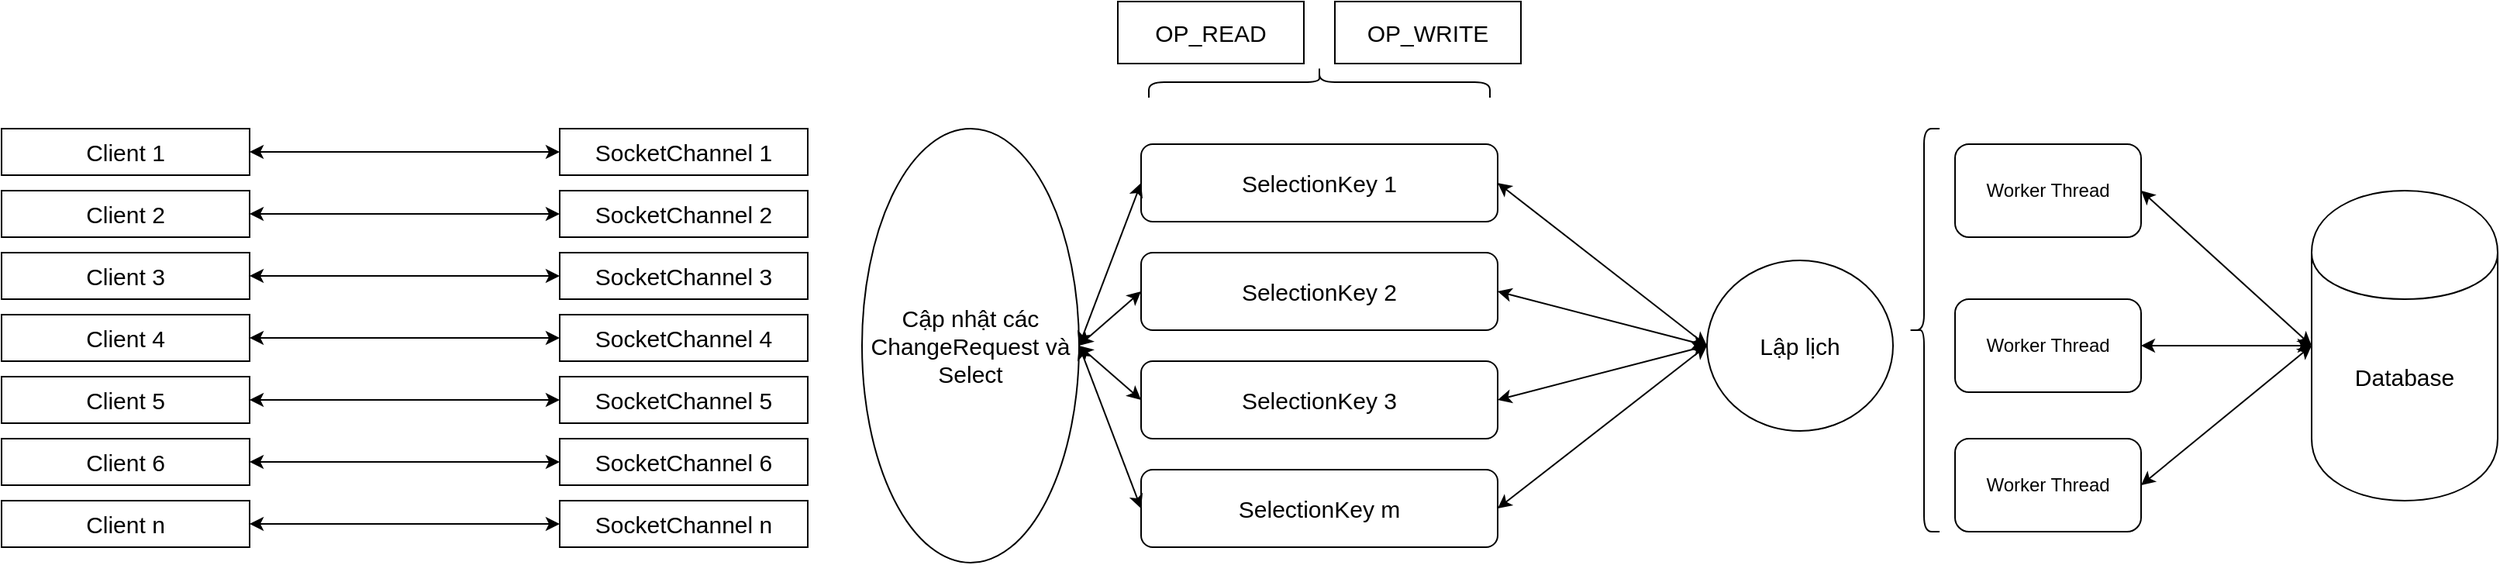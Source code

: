 <mxfile version="12.9.9" type="device"><diagram id="myXGVCBsPfjX8X18-X4O" name="Page-1"><mxGraphModel dx="790" dy="534" grid="1" gridSize="10" guides="1" tooltips="1" connect="1" arrows="1" fold="1" page="1" pageScale="1" pageWidth="850" pageHeight="1100" math="0" shadow="0"><root><mxCell id="0"/><mxCell id="1" parent="0"/><mxCell id="rBebe_0aW2wE7ifxzyRG-1" value="Cập nhật các ChangeRequest và Select" style="ellipse;whiteSpace=wrap;html=1;fontSize=15;labelPosition=center;verticalLabelPosition=middle;align=center;verticalAlign=middle;" parent="1" vertex="1"><mxGeometry x="575" y="640" width="140" height="280" as="geometry"/></mxCell><mxCell id="rBebe_0aW2wE7ifxzyRG-4" value="Client 1" style="rounded=0;whiteSpace=wrap;html=1;fontSize=15;labelPosition=center;verticalLabelPosition=middle;align=center;verticalAlign=middle;" parent="1" vertex="1"><mxGeometry x="20" y="640" width="160" height="30" as="geometry"/></mxCell><mxCell id="rBebe_0aW2wE7ifxzyRG-5" value="Client 2" style="rounded=0;whiteSpace=wrap;html=1;fontSize=15;labelPosition=center;verticalLabelPosition=middle;align=center;verticalAlign=middle;" parent="1" vertex="1"><mxGeometry x="20" y="680" width="160" height="30" as="geometry"/></mxCell><mxCell id="rBebe_0aW2wE7ifxzyRG-6" value="Client 3" style="rounded=0;whiteSpace=wrap;html=1;fontSize=15;labelPosition=center;verticalLabelPosition=middle;align=center;verticalAlign=middle;" parent="1" vertex="1"><mxGeometry x="20" y="720" width="160" height="30" as="geometry"/></mxCell><mxCell id="rBebe_0aW2wE7ifxzyRG-7" value="Client 4" style="rounded=0;whiteSpace=wrap;html=1;fontSize=15;labelPosition=center;verticalLabelPosition=middle;align=center;verticalAlign=middle;" parent="1" vertex="1"><mxGeometry x="20" y="760" width="160" height="30" as="geometry"/></mxCell><mxCell id="rBebe_0aW2wE7ifxzyRG-8" value="Client 5" style="rounded=0;whiteSpace=wrap;html=1;fontSize=15;labelPosition=center;verticalLabelPosition=middle;align=center;verticalAlign=middle;" parent="1" vertex="1"><mxGeometry x="20" y="800" width="160" height="30" as="geometry"/></mxCell><mxCell id="rBebe_0aW2wE7ifxzyRG-9" value="Client 6" style="rounded=0;whiteSpace=wrap;html=1;fontSize=15;labelPosition=center;verticalLabelPosition=middle;align=center;verticalAlign=middle;" parent="1" vertex="1"><mxGeometry x="20" y="840" width="160" height="30" as="geometry"/></mxCell><mxCell id="rBebe_0aW2wE7ifxzyRG-10" value="Client n" style="rounded=0;whiteSpace=wrap;html=1;fontSize=15;labelPosition=center;verticalLabelPosition=middle;align=center;verticalAlign=middle;" parent="1" vertex="1"><mxGeometry x="20" y="880" width="160" height="30" as="geometry"/></mxCell><mxCell id="rBebe_0aW2wE7ifxzyRG-11" value="SelectionKey 1" style="rounded=1;whiteSpace=wrap;html=1;fontSize=15;labelPosition=center;verticalLabelPosition=middle;align=center;verticalAlign=middle;" parent="1" vertex="1"><mxGeometry x="755" y="650" width="230" height="50" as="geometry"/></mxCell><mxCell id="rBebe_0aW2wE7ifxzyRG-12" value="&lt;span style=&quot;font-size: 15px;&quot;&gt;SelectionKey 2&lt;/span&gt;" style="rounded=1;whiteSpace=wrap;html=1;fontSize=15;labelPosition=center;verticalLabelPosition=middle;align=center;verticalAlign=middle;" parent="1" vertex="1"><mxGeometry x="755" y="720" width="230" height="50" as="geometry"/></mxCell><mxCell id="rBebe_0aW2wE7ifxzyRG-13" value="&lt;span style=&quot;font-size: 15px;&quot;&gt;SelectionKey m&lt;/span&gt;" style="rounded=1;whiteSpace=wrap;html=1;fontSize=15;labelPosition=center;verticalLabelPosition=middle;align=center;verticalAlign=middle;" parent="1" vertex="1"><mxGeometry x="755" y="860" width="230" height="50" as="geometry"/></mxCell><mxCell id="rBebe_0aW2wE7ifxzyRG-14" value="&lt;span style=&quot;font-size: 15px;&quot;&gt;SelectionKey 3&lt;/span&gt;" style="rounded=1;whiteSpace=wrap;html=1;fontSize=15;labelPosition=center;verticalLabelPosition=middle;align=center;verticalAlign=middle;" parent="1" vertex="1"><mxGeometry x="755" y="790" width="230" height="50" as="geometry"/></mxCell><mxCell id="rBebe_0aW2wE7ifxzyRG-26" value="" style="endArrow=classic;startArrow=classic;html=1;exitX=1;exitY=0.5;exitDx=0;exitDy=0;entryX=0;entryY=0.5;entryDx=0;entryDy=0;fontSize=15;labelPosition=center;verticalLabelPosition=middle;align=center;verticalAlign=middle;" parent="1" source="rBebe_0aW2wE7ifxzyRG-1" target="rBebe_0aW2wE7ifxzyRG-11" edge="1"><mxGeometry width="50" height="50" relative="1" as="geometry"><mxPoint x="705" y="670" as="sourcePoint"/><mxPoint x="755" y="620" as="targetPoint"/></mxGeometry></mxCell><mxCell id="rBebe_0aW2wE7ifxzyRG-27" value="" style="endArrow=classic;startArrow=classic;html=1;entryX=0;entryY=0.5;entryDx=0;entryDy=0;exitX=1;exitY=0.5;exitDx=0;exitDy=0;fontSize=15;labelPosition=center;verticalLabelPosition=middle;align=center;verticalAlign=middle;" parent="1" source="rBebe_0aW2wE7ifxzyRG-1" target="rBebe_0aW2wE7ifxzyRG-12" edge="1"><mxGeometry width="50" height="50" relative="1" as="geometry"><mxPoint x="685" y="975" as="sourcePoint"/><mxPoint x="715" y="860" as="targetPoint"/></mxGeometry></mxCell><mxCell id="rBebe_0aW2wE7ifxzyRG-28" value="" style="endArrow=classic;startArrow=classic;html=1;entryX=0;entryY=0.5;entryDx=0;entryDy=0;exitX=1;exitY=0.5;exitDx=0;exitDy=0;fontSize=15;labelPosition=center;verticalLabelPosition=middle;align=center;verticalAlign=middle;" parent="1" source="rBebe_0aW2wE7ifxzyRG-1" target="rBebe_0aW2wE7ifxzyRG-14" edge="1"><mxGeometry width="50" height="50" relative="1" as="geometry"><mxPoint x="725.0" y="790" as="sourcePoint"/><mxPoint x="765" y="755" as="targetPoint"/></mxGeometry></mxCell><mxCell id="rBebe_0aW2wE7ifxzyRG-29" value="" style="endArrow=classic;startArrow=classic;html=1;entryX=0;entryY=0.5;entryDx=0;entryDy=0;exitX=1;exitY=0.5;exitDx=0;exitDy=0;fontSize=15;labelPosition=center;verticalLabelPosition=middle;align=center;verticalAlign=middle;" parent="1" source="rBebe_0aW2wE7ifxzyRG-1" target="rBebe_0aW2wE7ifxzyRG-13" edge="1"><mxGeometry width="50" height="50" relative="1" as="geometry"><mxPoint x="695.0" y="945" as="sourcePoint"/><mxPoint x="735" y="910" as="targetPoint"/></mxGeometry></mxCell><mxCell id="rBebe_0aW2wE7ifxzyRG-32" value="SocketChannel 1" style="rounded=0;whiteSpace=wrap;html=1;fontSize=15;labelPosition=center;verticalLabelPosition=middle;align=center;verticalAlign=middle;" parent="1" vertex="1"><mxGeometry x="380" y="640" width="160" height="30" as="geometry"/></mxCell><mxCell id="rBebe_0aW2wE7ifxzyRG-33" value="SocketChannel 2" style="rounded=0;whiteSpace=wrap;html=1;fontSize=15;labelPosition=center;verticalLabelPosition=middle;align=center;verticalAlign=middle;" parent="1" vertex="1"><mxGeometry x="380" y="680" width="160" height="30" as="geometry"/></mxCell><mxCell id="rBebe_0aW2wE7ifxzyRG-34" value="SocketChannel 3" style="rounded=0;whiteSpace=wrap;html=1;fontSize=15;labelPosition=center;verticalLabelPosition=middle;align=center;verticalAlign=middle;" parent="1" vertex="1"><mxGeometry x="380" y="720" width="160" height="30" as="geometry"/></mxCell><mxCell id="rBebe_0aW2wE7ifxzyRG-35" value="SocketChannel 4" style="rounded=0;whiteSpace=wrap;html=1;fontSize=15;labelPosition=center;verticalLabelPosition=middle;align=center;verticalAlign=middle;" parent="1" vertex="1"><mxGeometry x="380" y="760" width="160" height="30" as="geometry"/></mxCell><mxCell id="rBebe_0aW2wE7ifxzyRG-36" value="SocketChannel 5" style="rounded=0;whiteSpace=wrap;html=1;fontSize=15;labelPosition=center;verticalLabelPosition=middle;align=center;verticalAlign=middle;" parent="1" vertex="1"><mxGeometry x="380" y="800" width="160" height="30" as="geometry"/></mxCell><mxCell id="rBebe_0aW2wE7ifxzyRG-37" value="SocketChannel 6" style="rounded=0;whiteSpace=wrap;html=1;fontSize=15;labelPosition=center;verticalLabelPosition=middle;align=center;verticalAlign=middle;" parent="1" vertex="1"><mxGeometry x="380" y="840" width="160" height="30" as="geometry"/></mxCell><mxCell id="rBebe_0aW2wE7ifxzyRG-38" value="SocketChannel n" style="rounded=0;whiteSpace=wrap;html=1;fontSize=15;labelPosition=center;verticalLabelPosition=middle;align=center;verticalAlign=middle;" parent="1" vertex="1"><mxGeometry x="380" y="880" width="160" height="30" as="geometry"/></mxCell><mxCell id="rBebe_0aW2wE7ifxzyRG-39" value="" style="endArrow=classic;startArrow=classic;html=1;exitX=1;exitY=0.5;exitDx=0;exitDy=0;entryX=0;entryY=0.5;entryDx=0;entryDy=0;fontSize=15;labelPosition=center;verticalLabelPosition=middle;align=center;verticalAlign=middle;" parent="1" source="rBebe_0aW2wE7ifxzyRG-4" target="rBebe_0aW2wE7ifxzyRG-32" edge="1"><mxGeometry width="50" height="50" relative="1" as="geometry"><mxPoint x="230" y="690" as="sourcePoint"/><mxPoint x="280" y="640" as="targetPoint"/></mxGeometry></mxCell><mxCell id="rBebe_0aW2wE7ifxzyRG-40" value="" style="endArrow=classic;startArrow=classic;html=1;exitX=1;exitY=0.5;exitDx=0;exitDy=0;entryX=0;entryY=0.5;entryDx=0;entryDy=0;fontSize=15;labelPosition=center;verticalLabelPosition=middle;align=center;verticalAlign=middle;" parent="1" source="rBebe_0aW2wE7ifxzyRG-5" target="rBebe_0aW2wE7ifxzyRG-33" edge="1"><mxGeometry width="50" height="50" relative="1" as="geometry"><mxPoint x="180" y="710" as="sourcePoint"/><mxPoint x="380.0" y="710" as="targetPoint"/></mxGeometry></mxCell><mxCell id="rBebe_0aW2wE7ifxzyRG-41" value="" style="endArrow=classic;startArrow=classic;html=1;exitX=1;exitY=0.5;exitDx=0;exitDy=0;entryX=0;entryY=0.5;entryDx=0;entryDy=0;fontSize=15;labelPosition=center;verticalLabelPosition=middle;align=center;verticalAlign=middle;" parent="1" source="rBebe_0aW2wE7ifxzyRG-6" target="rBebe_0aW2wE7ifxzyRG-34" edge="1"><mxGeometry width="50" height="50" relative="1" as="geometry"><mxPoint x="210" y="744.41" as="sourcePoint"/><mxPoint x="410.0" y="744.41" as="targetPoint"/></mxGeometry></mxCell><mxCell id="rBebe_0aW2wE7ifxzyRG-42" value="" style="endArrow=classic;startArrow=classic;html=1;exitX=1;exitY=0.5;exitDx=0;exitDy=0;entryX=0;entryY=0.5;entryDx=0;entryDy=0;fontSize=15;labelPosition=center;verticalLabelPosition=middle;align=center;verticalAlign=middle;" parent="1" source="rBebe_0aW2wE7ifxzyRG-7" target="rBebe_0aW2wE7ifxzyRG-35" edge="1"><mxGeometry width="50" height="50" relative="1" as="geometry"><mxPoint x="190" y="798.82" as="sourcePoint"/><mxPoint x="390.0" y="798.82" as="targetPoint"/></mxGeometry></mxCell><mxCell id="rBebe_0aW2wE7ifxzyRG-43" value="" style="endArrow=classic;startArrow=classic;html=1;exitX=1;exitY=0.5;exitDx=0;exitDy=0;entryX=0;entryY=0.5;entryDx=0;entryDy=0;fontSize=15;labelPosition=center;verticalLabelPosition=middle;align=center;verticalAlign=middle;" parent="1" source="rBebe_0aW2wE7ifxzyRG-8" target="rBebe_0aW2wE7ifxzyRG-36" edge="1"><mxGeometry width="50" height="50" relative="1" as="geometry"><mxPoint x="210" y="814.41" as="sourcePoint"/><mxPoint x="340" y="850" as="targetPoint"/></mxGeometry></mxCell><mxCell id="rBebe_0aW2wE7ifxzyRG-44" value="" style="endArrow=classic;startArrow=classic;html=1;exitX=1;exitY=0.5;exitDx=0;exitDy=0;entryX=0;entryY=0.5;entryDx=0;entryDy=0;fontSize=15;labelPosition=center;verticalLabelPosition=middle;align=center;verticalAlign=middle;" parent="1" source="rBebe_0aW2wE7ifxzyRG-9" target="rBebe_0aW2wE7ifxzyRG-37" edge="1"><mxGeometry width="50" height="50" relative="1" as="geometry"><mxPoint x="180" y="880" as="sourcePoint"/><mxPoint x="380.0" y="880" as="targetPoint"/></mxGeometry></mxCell><mxCell id="rBebe_0aW2wE7ifxzyRG-45" value="" style="endArrow=classic;startArrow=classic;html=1;exitX=1;exitY=0.5;exitDx=0;exitDy=0;entryX=0;entryY=0.5;entryDx=0;entryDy=0;fontSize=15;labelPosition=center;verticalLabelPosition=middle;align=center;verticalAlign=middle;" parent="1" source="rBebe_0aW2wE7ifxzyRG-10" target="rBebe_0aW2wE7ifxzyRG-38" edge="1"><mxGeometry width="50" height="50" relative="1" as="geometry"><mxPoint x="190" y="920" as="sourcePoint"/><mxPoint x="390.0" y="920" as="targetPoint"/></mxGeometry></mxCell><mxCell id="rBebe_0aW2wE7ifxzyRG-46" value="" style="shape=curlyBracket;whiteSpace=wrap;html=1;rounded=1;rotation=90;fontSize=15;labelPosition=center;verticalLabelPosition=middle;align=center;verticalAlign=middle;" parent="1" vertex="1"><mxGeometry x="860" y="500" width="20" height="220" as="geometry"/></mxCell><mxCell id="rBebe_0aW2wE7ifxzyRG-47" value="OP_READ" style="rounded=0;whiteSpace=wrap;html=1;fontSize=15;labelPosition=center;verticalLabelPosition=middle;align=center;verticalAlign=middle;" parent="1" vertex="1"><mxGeometry x="740" y="558" width="120" height="40" as="geometry"/></mxCell><mxCell id="rBebe_0aW2wE7ifxzyRG-48" value="OP_WRITE" style="rounded=0;whiteSpace=wrap;html=1;fontSize=15;labelPosition=center;verticalLabelPosition=middle;align=center;verticalAlign=middle;" parent="1" vertex="1"><mxGeometry x="880" y="558" width="120" height="40" as="geometry"/></mxCell><mxCell id="rBebe_0aW2wE7ifxzyRG-49" value="Lập lịch" style="ellipse;whiteSpace=wrap;html=1;fontSize=15;labelPosition=center;verticalLabelPosition=middle;align=center;verticalAlign=middle;" parent="1" vertex="1"><mxGeometry x="1120" y="725" width="120" height="110" as="geometry"/></mxCell><mxCell id="rBebe_0aW2wE7ifxzyRG-50" value="" style="endArrow=classic;startArrow=classic;html=1;exitX=1;exitY=0.5;exitDx=0;exitDy=0;entryX=0;entryY=0.5;entryDx=0;entryDy=0;fontSize=15;labelPosition=center;verticalLabelPosition=middle;align=center;verticalAlign=middle;" parent="1" source="rBebe_0aW2wE7ifxzyRG-11" target="rBebe_0aW2wE7ifxzyRG-49" edge="1"><mxGeometry width="50" height="50" relative="1" as="geometry"><mxPoint x="1030" y="720" as="sourcePoint"/><mxPoint x="1080" y="670" as="targetPoint"/></mxGeometry></mxCell><mxCell id="rBebe_0aW2wE7ifxzyRG-51" value="" style="endArrow=classic;startArrow=classic;html=1;exitX=1;exitY=0.5;exitDx=0;exitDy=0;entryX=0;entryY=0.5;entryDx=0;entryDy=0;fontSize=15;labelPosition=center;verticalLabelPosition=middle;align=center;verticalAlign=middle;" parent="1" source="rBebe_0aW2wE7ifxzyRG-12" target="rBebe_0aW2wE7ifxzyRG-49" edge="1"><mxGeometry width="50" height="50" relative="1" as="geometry"><mxPoint x="995" y="775" as="sourcePoint"/><mxPoint x="1130" y="880" as="targetPoint"/></mxGeometry></mxCell><mxCell id="rBebe_0aW2wE7ifxzyRG-52" value="" style="endArrow=classic;startArrow=classic;html=1;exitX=1;exitY=0.5;exitDx=0;exitDy=0;entryX=0;entryY=0.5;entryDx=0;entryDy=0;fontSize=15;labelPosition=center;verticalLabelPosition=middle;align=center;verticalAlign=middle;" parent="1" source="rBebe_0aW2wE7ifxzyRG-14" target="rBebe_0aW2wE7ifxzyRG-49" edge="1"><mxGeometry width="50" height="50" relative="1" as="geometry"><mxPoint x="1010" y="825" as="sourcePoint"/><mxPoint x="1145" y="860" as="targetPoint"/></mxGeometry></mxCell><mxCell id="rBebe_0aW2wE7ifxzyRG-54" value="" style="endArrow=classic;startArrow=classic;html=1;exitX=1;exitY=0.5;exitDx=0;exitDy=0;entryX=0;entryY=0.5;entryDx=0;entryDy=0;fontSize=15;labelPosition=center;verticalLabelPosition=middle;align=center;verticalAlign=middle;" parent="1" source="rBebe_0aW2wE7ifxzyRG-13" target="rBebe_0aW2wE7ifxzyRG-49" edge="1"><mxGeometry width="50" height="50" relative="1" as="geometry"><mxPoint x="1030" y="895" as="sourcePoint"/><mxPoint x="1165" y="860" as="targetPoint"/></mxGeometry></mxCell><mxCell id="rBebe_0aW2wE7ifxzyRG-58" value="Database" style="shape=cylinder;whiteSpace=wrap;html=1;boundedLbl=1;backgroundOutline=1;fontSize=15;labelPosition=center;verticalLabelPosition=middle;align=center;verticalAlign=middle;" parent="1" vertex="1"><mxGeometry x="1510" y="680" width="120" height="200" as="geometry"/></mxCell><mxCell id="rBebe_0aW2wE7ifxzyRG-59" value="" style="endArrow=classic;startArrow=classic;html=1;exitX=1;exitY=0.5;exitDx=0;exitDy=0;entryX=0;entryY=0.5;entryDx=0;entryDy=0;fontSize=15;labelPosition=center;verticalLabelPosition=middle;align=center;verticalAlign=middle;" parent="1" source="5-WJ89wQ74dWwGARSAwe-3" target="rBebe_0aW2wE7ifxzyRG-58" edge="1"><mxGeometry width="50" height="50" relative="1" as="geometry"><mxPoint x="1400" y="680" as="sourcePoint"/><mxPoint x="1480" y="650" as="targetPoint"/></mxGeometry></mxCell><mxCell id="rBebe_0aW2wE7ifxzyRG-60" value="" style="endArrow=classic;startArrow=classic;html=1;exitX=1;exitY=0.5;exitDx=0;exitDy=0;entryX=0;entryY=0.5;entryDx=0;entryDy=0;fontSize=15;labelPosition=center;verticalLabelPosition=middle;align=center;verticalAlign=middle;" parent="1" source="5-WJ89wQ74dWwGARSAwe-4" target="rBebe_0aW2wE7ifxzyRG-58" edge="1"><mxGeometry width="50" height="50" relative="1" as="geometry"><mxPoint x="1400" y="780" as="sourcePoint"/><mxPoint x="1530" y="920" as="targetPoint"/></mxGeometry></mxCell><mxCell id="rBebe_0aW2wE7ifxzyRG-61" value="" style="endArrow=classic;startArrow=classic;html=1;exitX=1;exitY=0.5;exitDx=0;exitDy=0;entryX=0;entryY=0.5;entryDx=0;entryDy=0;fontSize=15;labelPosition=center;verticalLabelPosition=middle;align=center;verticalAlign=middle;" parent="1" source="5-WJ89wQ74dWwGARSAwe-5" target="rBebe_0aW2wE7ifxzyRG-58" edge="1"><mxGeometry width="50" height="50" relative="1" as="geometry"><mxPoint x="1400" y="870" as="sourcePoint"/><mxPoint x="1550" y="868.57" as="targetPoint"/></mxGeometry></mxCell><mxCell id="rBebe_0aW2wE7ifxzyRG-62" value="" style="shape=curlyBracket;whiteSpace=wrap;html=1;rounded=1;fontSize=15;" parent="1" vertex="1"><mxGeometry x="1250" y="640" width="20" height="260" as="geometry"/></mxCell><mxCell id="5-WJ89wQ74dWwGARSAwe-3" value="Worker Thread" style="rounded=1;whiteSpace=wrap;html=1;" vertex="1" parent="1"><mxGeometry x="1280" y="650" width="120" height="60" as="geometry"/></mxCell><mxCell id="5-WJ89wQ74dWwGARSAwe-4" value="Worker Thread" style="rounded=1;whiteSpace=wrap;html=1;" vertex="1" parent="1"><mxGeometry x="1280" y="750" width="120" height="60" as="geometry"/></mxCell><mxCell id="5-WJ89wQ74dWwGARSAwe-5" value="Worker Thread" style="rounded=1;whiteSpace=wrap;html=1;" vertex="1" parent="1"><mxGeometry x="1280" y="840" width="120" height="60" as="geometry"/></mxCell></root></mxGraphModel></diagram></mxfile>